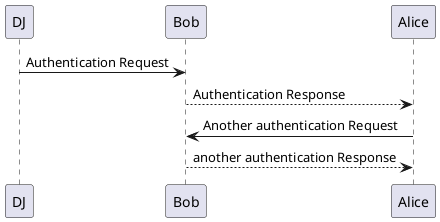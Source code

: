 @startuml
DJ -> Bob: Authentication Request
Bob --> Alice: Authentication Response

Alice -> Bob: Another authentication Request
Alice <-- Bob: another authentication Response
@enduml